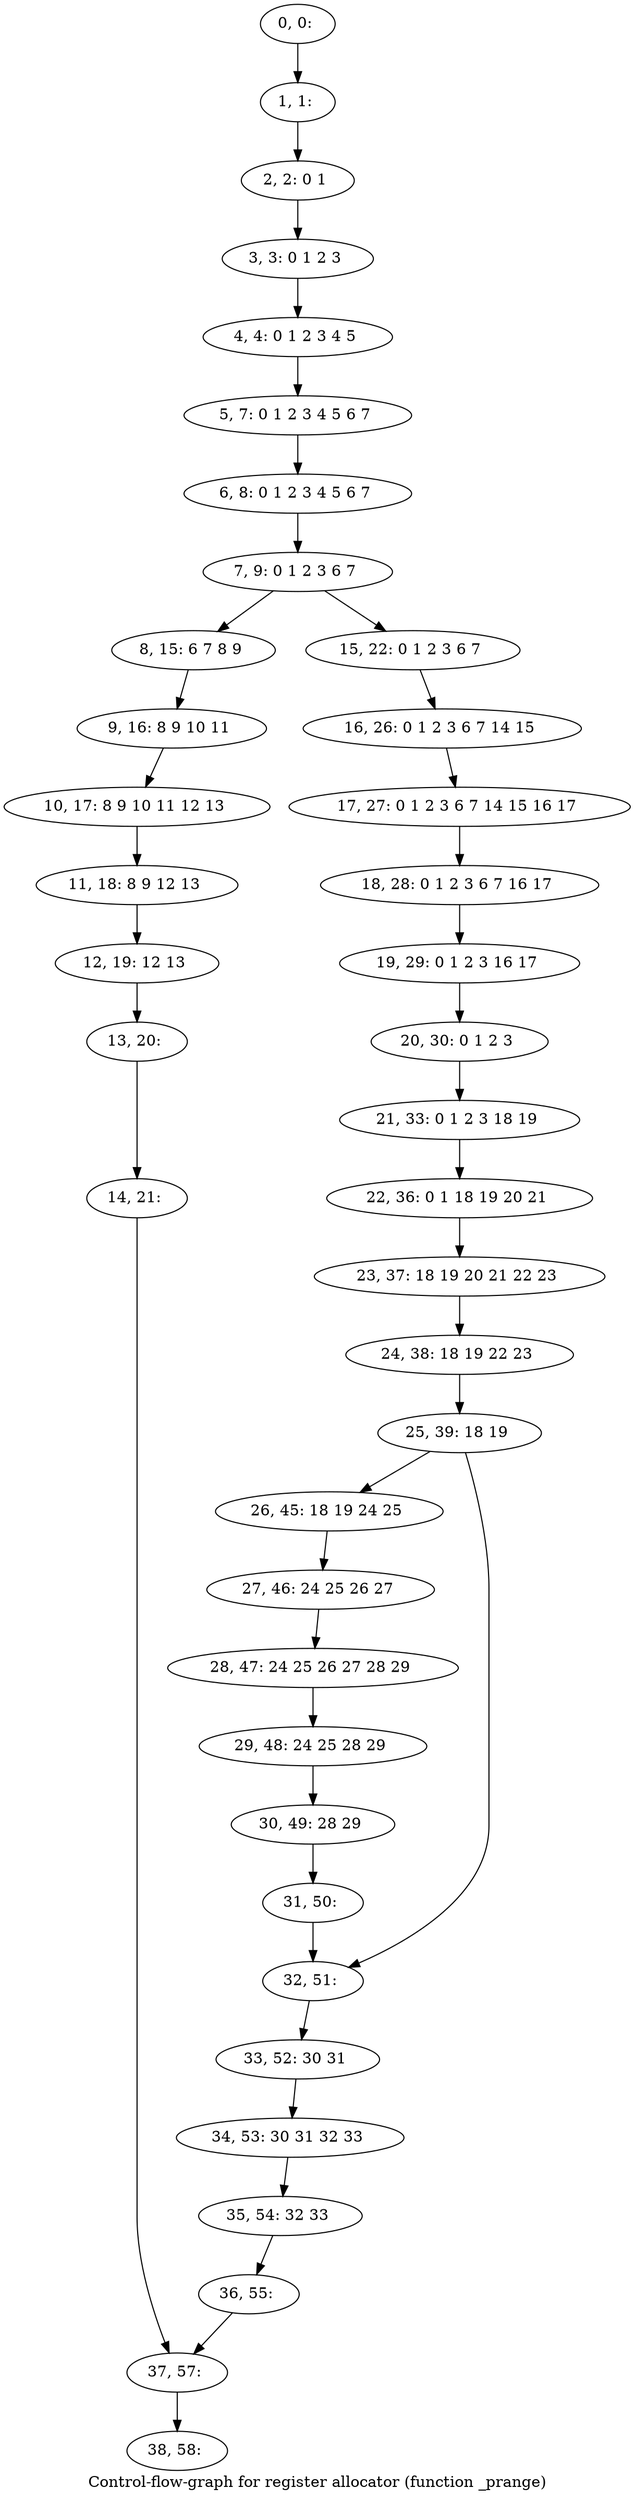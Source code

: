 digraph G {
graph [label="Control-flow-graph for register allocator (function _prange)"]
0[label="0, 0: "];
1[label="1, 1: "];
2[label="2, 2: 0 1 "];
3[label="3, 3: 0 1 2 3 "];
4[label="4, 4: 0 1 2 3 4 5 "];
5[label="5, 7: 0 1 2 3 4 5 6 7 "];
6[label="6, 8: 0 1 2 3 4 5 6 7 "];
7[label="7, 9: 0 1 2 3 6 7 "];
8[label="8, 15: 6 7 8 9 "];
9[label="9, 16: 8 9 10 11 "];
10[label="10, 17: 8 9 10 11 12 13 "];
11[label="11, 18: 8 9 12 13 "];
12[label="12, 19: 12 13 "];
13[label="13, 20: "];
14[label="14, 21: "];
15[label="15, 22: 0 1 2 3 6 7 "];
16[label="16, 26: 0 1 2 3 6 7 14 15 "];
17[label="17, 27: 0 1 2 3 6 7 14 15 16 17 "];
18[label="18, 28: 0 1 2 3 6 7 16 17 "];
19[label="19, 29: 0 1 2 3 16 17 "];
20[label="20, 30: 0 1 2 3 "];
21[label="21, 33: 0 1 2 3 18 19 "];
22[label="22, 36: 0 1 18 19 20 21 "];
23[label="23, 37: 18 19 20 21 22 23 "];
24[label="24, 38: 18 19 22 23 "];
25[label="25, 39: 18 19 "];
26[label="26, 45: 18 19 24 25 "];
27[label="27, 46: 24 25 26 27 "];
28[label="28, 47: 24 25 26 27 28 29 "];
29[label="29, 48: 24 25 28 29 "];
30[label="30, 49: 28 29 "];
31[label="31, 50: "];
32[label="32, 51: "];
33[label="33, 52: 30 31 "];
34[label="34, 53: 30 31 32 33 "];
35[label="35, 54: 32 33 "];
36[label="36, 55: "];
37[label="37, 57: "];
38[label="38, 58: "];
0->1 ;
1->2 ;
2->3 ;
3->4 ;
4->5 ;
5->6 ;
6->7 ;
7->8 ;
7->15 ;
8->9 ;
9->10 ;
10->11 ;
11->12 ;
12->13 ;
13->14 ;
14->37 ;
15->16 ;
16->17 ;
17->18 ;
18->19 ;
19->20 ;
20->21 ;
21->22 ;
22->23 ;
23->24 ;
24->25 ;
25->26 ;
25->32 ;
26->27 ;
27->28 ;
28->29 ;
29->30 ;
30->31 ;
31->32 ;
32->33 ;
33->34 ;
34->35 ;
35->36 ;
36->37 ;
37->38 ;
}

